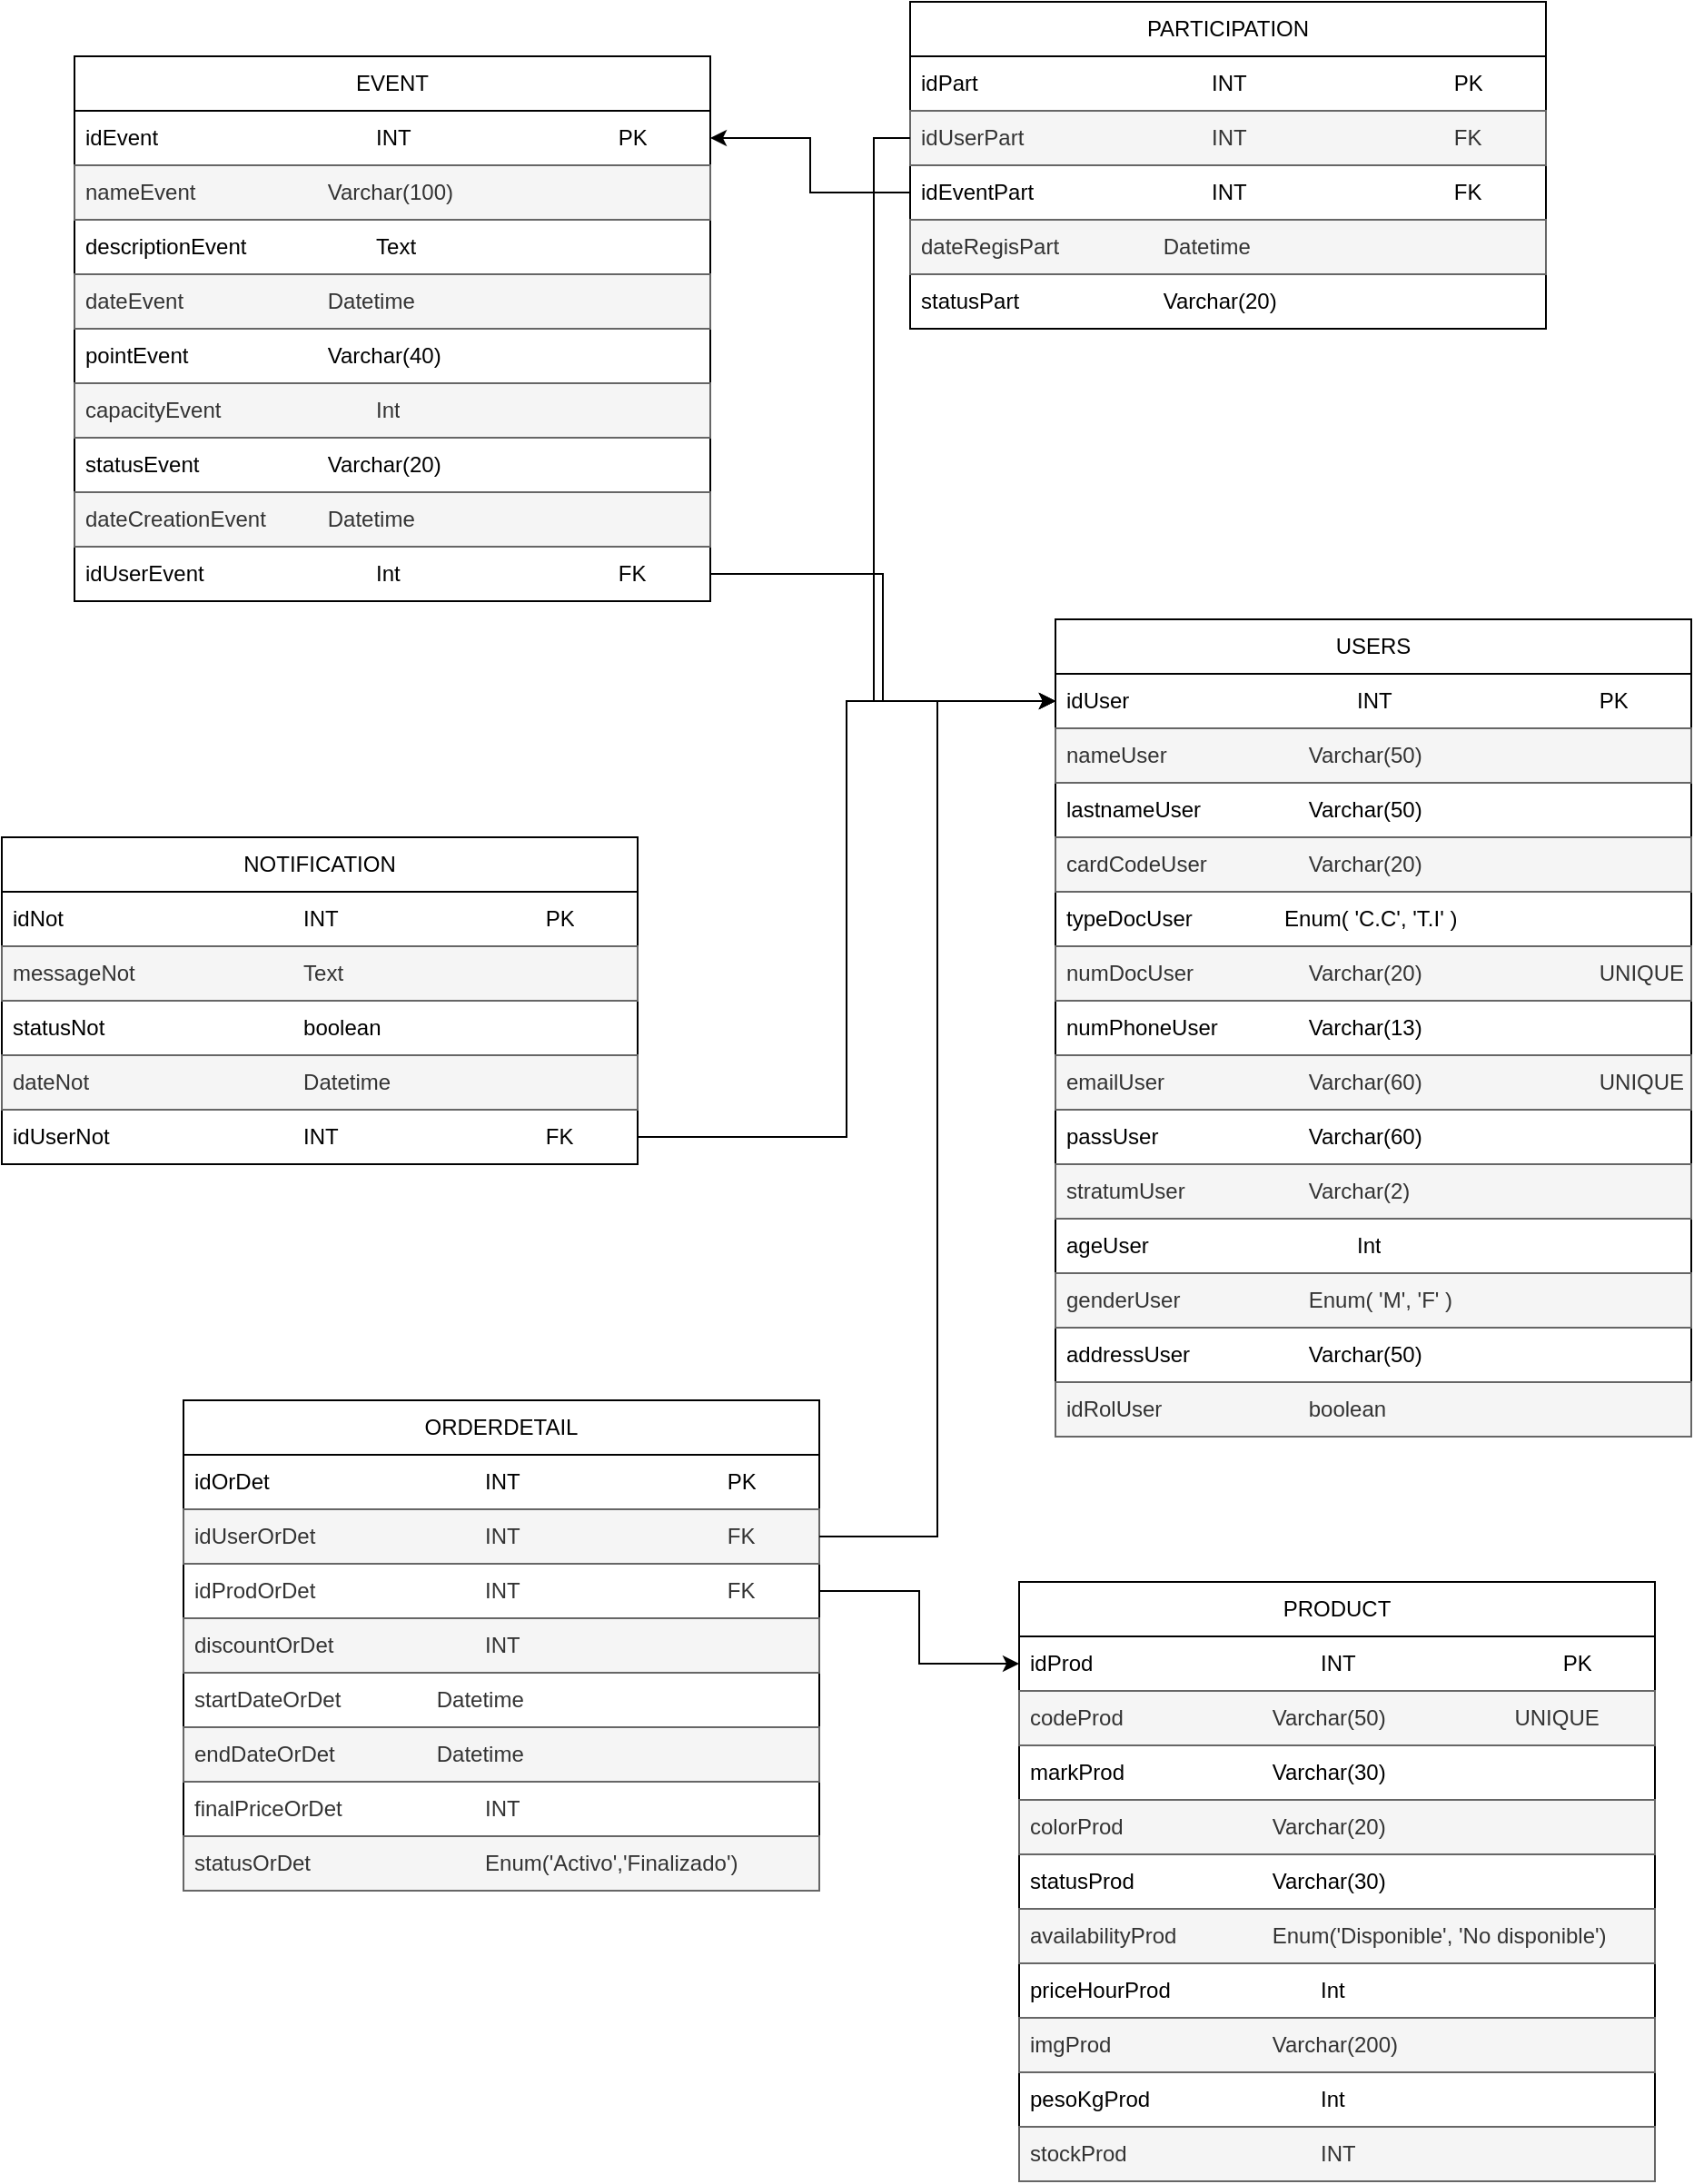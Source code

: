 <mxfile version="28.1.1">
  <diagram name="Página-1" id="ueaaDN1sjDaT805Qs3PH">
    <mxGraphModel grid="1" page="1" gridSize="10" guides="1" tooltips="1" connect="1" arrows="1" fold="1" pageScale="1" pageWidth="1007" pageHeight="1300" math="0" shadow="0">
      <root>
        <mxCell id="0" />
        <mxCell id="1" parent="0" />
        <mxCell id="NwFxBwcJksUXbK4f8wg_-1" value="USERS" style="swimlane;fontStyle=0;childLayout=stackLayout;horizontal=1;startSize=30;horizontalStack=0;resizeParent=1;resizeParentMax=0;resizeLast=0;collapsible=1;marginBottom=0;whiteSpace=wrap;html=1;" vertex="1" parent="1">
          <mxGeometry x="-1380" y="-910" width="350" height="450" as="geometry" />
        </mxCell>
        <mxCell id="NwFxBwcJksUXbK4f8wg_-2" value="idUser&amp;nbsp;&lt;span style=&quot;white-space: pre;&quot;&gt;&#x9;&lt;/span&gt;&lt;span style=&quot;white-space: pre;&quot;&gt;&#x9;&lt;/span&gt;&lt;span style=&quot;white-space: pre;&quot;&gt;&#x9;&lt;/span&gt;&lt;span style=&quot;white-space: pre;&quot;&gt;&#x9;&lt;span style=&quot;white-space: pre;&quot;&gt;&#x9;&lt;/span&gt;&lt;/span&gt;INT&lt;span style=&quot;white-space: pre;&quot;&gt;&#x9;&lt;/span&gt;&lt;span style=&quot;white-space: pre;&quot;&gt;&#x9;&lt;/span&gt;&lt;span style=&quot;white-space: pre;&quot;&gt;&#x9;&lt;/span&gt;&lt;span style=&quot;white-space: pre;&quot;&gt;&#x9;&lt;span style=&quot;white-space: pre;&quot;&gt;&#x9;&lt;/span&gt;&lt;/span&gt;PK" style="text;strokeColor=none;fillColor=none;align=left;verticalAlign=middle;spacingLeft=4;spacingRight=4;overflow=hidden;points=[[0,0.5],[1,0.5]];portConstraint=eastwest;rotatable=0;whiteSpace=wrap;html=1;" vertex="1" parent="NwFxBwcJksUXbK4f8wg_-1">
          <mxGeometry y="30" width="350" height="30" as="geometry" />
        </mxCell>
        <mxCell id="NwFxBwcJksUXbK4f8wg_-3" value="nameUser&lt;span style=&quot;white-space: pre;&quot;&gt;&#x9;&lt;/span&gt;&lt;span style=&quot;white-space: pre;&quot;&gt;&#x9;&lt;span style=&quot;white-space: pre;&quot;&gt;&#x9;&lt;/span&gt;Varchar(50)&lt;span style=&quot;white-space: pre;&quot;&gt;&#x9;&lt;/span&gt;&lt;span style=&quot;white-space: pre;&quot;&gt;&#x9;&lt;/span&gt;&lt;/span&gt;" style="text;strokeColor=#666666;fillColor=#f5f5f5;align=left;verticalAlign=middle;spacingLeft=4;spacingRight=4;overflow=hidden;points=[[0,0.5],[1,0.5]];portConstraint=eastwest;rotatable=0;whiteSpace=wrap;html=1;fontColor=#333333;" vertex="1" parent="NwFxBwcJksUXbK4f8wg_-1">
          <mxGeometry y="60" width="350" height="30" as="geometry" />
        </mxCell>
        <mxCell id="NwFxBwcJksUXbK4f8wg_-4" value="lastnameUser&lt;span style=&quot;white-space: pre;&quot;&gt;&#x9;&lt;/span&gt;&lt;span style=&quot;white-space: pre;&quot;&gt;&#x9;&lt;/span&gt;&lt;span style=&quot;white-space: pre;&quot;&gt;&#x9;&lt;/span&gt;Varchar(50)" style="text;strokeColor=none;fillColor=none;align=left;verticalAlign=middle;spacingLeft=4;spacingRight=4;overflow=hidden;points=[[0,0.5],[1,0.5]];portConstraint=eastwest;rotatable=0;whiteSpace=wrap;html=1;" vertex="1" parent="NwFxBwcJksUXbK4f8wg_-1">
          <mxGeometry y="90" width="350" height="30" as="geometry" />
        </mxCell>
        <mxCell id="NwFxBwcJksUXbK4f8wg_-9" value="cardCodeUser&lt;span style=&quot;white-space: pre;&quot;&gt;&#x9;&lt;/span&gt;&lt;span style=&quot;white-space: pre;&quot;&gt;&#x9;&lt;span style=&quot;white-space: pre;&quot;&gt;&#x9;&lt;/span&gt;&lt;/span&gt;Varchar(20)" style="text;strokeColor=#666666;fillColor=#f5f5f5;align=left;verticalAlign=middle;spacingLeft=4;spacingRight=4;overflow=hidden;points=[[0,0.5],[1,0.5]];portConstraint=eastwest;rotatable=0;whiteSpace=wrap;html=1;fontColor=#333333;" vertex="1" parent="NwFxBwcJksUXbK4f8wg_-1">
          <mxGeometry y="120" width="350" height="30" as="geometry" />
        </mxCell>
        <mxCell id="NwFxBwcJksUXbK4f8wg_-10" value="typeDocUser&lt;span style=&quot;white-space: pre;&quot;&gt;&#x9;&lt;/span&gt;&lt;span style=&quot;white-space: pre;&quot;&gt;&#x9;&lt;/span&gt;&amp;nbsp; &amp;nbsp; Enum( &#39;C.C&#39;, &#39;T.I&#39; )" style="text;strokeColor=none;fillColor=none;align=left;verticalAlign=middle;spacingLeft=4;spacingRight=4;overflow=hidden;points=[[0,0.5],[1,0.5]];portConstraint=eastwest;rotatable=0;whiteSpace=wrap;html=1;" vertex="1" parent="NwFxBwcJksUXbK4f8wg_-1">
          <mxGeometry y="150" width="350" height="30" as="geometry" />
        </mxCell>
        <mxCell id="NwFxBwcJksUXbK4f8wg_-11" value="numDocUser&lt;span style=&quot;white-space: pre;&quot;&gt;&#x9;&lt;/span&gt;&lt;span style=&quot;white-space: pre;&quot;&gt;&#x9;&lt;/span&gt;&lt;span style=&quot;white-space: pre;&quot;&gt;&#x9;&lt;/span&gt;Varchar(20)&lt;span style=&quot;white-space: pre;&quot;&gt;&#x9;&lt;/span&gt;&lt;span style=&quot;white-space: pre;&quot;&gt;&#x9;&lt;/span&gt;&lt;span style=&quot;white-space: pre;&quot;&gt;&#x9;&lt;span style=&quot;white-space: pre;&quot;&gt;&#x9;&lt;/span&gt;&lt;/span&gt;UNIQUE" style="text;strokeColor=#666666;fillColor=#f5f5f5;align=left;verticalAlign=middle;spacingLeft=4;spacingRight=4;overflow=hidden;points=[[0,0.5],[1,0.5]];portConstraint=eastwest;rotatable=0;whiteSpace=wrap;html=1;fontColor=#333333;" vertex="1" parent="NwFxBwcJksUXbK4f8wg_-1">
          <mxGeometry y="180" width="350" height="30" as="geometry" />
        </mxCell>
        <mxCell id="NwFxBwcJksUXbK4f8wg_-12" value="numPhoneUser&lt;span style=&quot;white-space: pre;&quot;&gt;&#x9;&lt;/span&gt;&lt;span style=&quot;white-space: pre;&quot;&gt;&#x9;&lt;/span&gt;Varchar(13)&lt;span style=&quot;white-space: pre;&quot;&gt;&#x9;&lt;/span&gt;" style="text;strokeColor=none;fillColor=none;align=left;verticalAlign=middle;spacingLeft=4;spacingRight=4;overflow=hidden;points=[[0,0.5],[1,0.5]];portConstraint=eastwest;rotatable=0;whiteSpace=wrap;html=1;" vertex="1" parent="NwFxBwcJksUXbK4f8wg_-1">
          <mxGeometry y="210" width="350" height="30" as="geometry" />
        </mxCell>
        <mxCell id="NwFxBwcJksUXbK4f8wg_-13" value="emailUser&lt;span style=&quot;white-space: pre;&quot;&gt;&#x9;&lt;/span&gt;&lt;span style=&quot;white-space: pre;&quot;&gt;&#x9;&lt;/span&gt;&lt;span style=&quot;white-space: pre;&quot;&gt;&#x9;&lt;/span&gt;Varchar(60)&lt;span style=&quot;white-space: pre;&quot;&gt;&#x9;&lt;/span&gt;&lt;span style=&quot;white-space: pre;&quot;&gt;&#x9;&lt;/span&gt;&lt;span style=&quot;white-space: pre;&quot;&gt;&#x9;&lt;/span&gt;&lt;span style=&quot;white-space: pre;&quot;&gt;&#x9;&lt;/span&gt;UNIQUE" style="text;strokeColor=#666666;fillColor=#f5f5f5;align=left;verticalAlign=middle;spacingLeft=4;spacingRight=4;overflow=hidden;points=[[0,0.5],[1,0.5]];portConstraint=eastwest;rotatable=0;whiteSpace=wrap;html=1;fontColor=#333333;" vertex="1" parent="NwFxBwcJksUXbK4f8wg_-1">
          <mxGeometry y="240" width="350" height="30" as="geometry" />
        </mxCell>
        <mxCell id="NwFxBwcJksUXbK4f8wg_-14" value="passUser&lt;span style=&quot;white-space: pre;&quot;&gt;&#x9;&lt;/span&gt;&lt;span style=&quot;white-space: pre;&quot;&gt;&#x9;&lt;/span&gt;&lt;span style=&quot;white-space: pre;&quot;&gt;&#x9;&lt;/span&gt;&lt;span style=&quot;white-space: pre;&quot;&gt;&#x9;&lt;/span&gt;Varchar(60)&lt;span style=&quot;white-space: pre;&quot;&gt;&#x9;&lt;/span&gt;&lt;span style=&quot;white-space: pre;&quot;&gt;&#x9;&lt;/span&gt;&lt;span style=&quot;white-space: pre;&quot;&gt;&#x9;&lt;/span&gt;&lt;span style=&quot;white-space: pre;&quot;&gt;&#x9;&lt;/span&gt;" style="text;strokeColor=none;fillColor=none;align=left;verticalAlign=middle;spacingLeft=4;spacingRight=4;overflow=hidden;points=[[0,0.5],[1,0.5]];portConstraint=eastwest;rotatable=0;whiteSpace=wrap;html=1;" vertex="1" parent="NwFxBwcJksUXbK4f8wg_-1">
          <mxGeometry y="270" width="350" height="30" as="geometry" />
        </mxCell>
        <mxCell id="NwFxBwcJksUXbK4f8wg_-16" value="stratumUser&lt;span style=&quot;white-space: pre;&quot;&gt;&#x9;&lt;/span&gt;&lt;span style=&quot;white-space: pre;&quot;&gt;&#x9;&lt;/span&gt;&lt;span style=&quot;white-space: pre;&quot;&gt;&#x9;&lt;/span&gt;Varchar(2)" style="text;strokeColor=#666666;fillColor=#f5f5f5;align=left;verticalAlign=middle;spacingLeft=4;spacingRight=4;overflow=hidden;points=[[0,0.5],[1,0.5]];portConstraint=eastwest;rotatable=0;whiteSpace=wrap;html=1;fontColor=#333333;" vertex="1" parent="NwFxBwcJksUXbK4f8wg_-1">
          <mxGeometry y="300" width="350" height="30" as="geometry" />
        </mxCell>
        <mxCell id="NwFxBwcJksUXbK4f8wg_-17" value="ageUser&lt;span style=&quot;white-space: pre;&quot;&gt;&#x9;&lt;/span&gt;&lt;span style=&quot;white-space: pre;&quot;&gt;&#x9;&lt;/span&gt;&lt;span style=&quot;white-space: pre;&quot;&gt;&#x9;&lt;/span&gt;&lt;span style=&quot;white-space: pre;&quot;&gt;&#x9;&lt;span style=&quot;white-space: pre;&quot;&gt;&#x9;&lt;/span&gt;Int&lt;/span&gt;" style="text;strokeColor=none;fillColor=none;align=left;verticalAlign=middle;spacingLeft=4;spacingRight=4;overflow=hidden;points=[[0,0.5],[1,0.5]];portConstraint=eastwest;rotatable=0;whiteSpace=wrap;html=1;" vertex="1" parent="NwFxBwcJksUXbK4f8wg_-1">
          <mxGeometry y="330" width="350" height="30" as="geometry" />
        </mxCell>
        <mxCell id="NwFxBwcJksUXbK4f8wg_-18" value="genderUser&lt;span style=&quot;white-space: pre;&quot;&gt;&#x9;&lt;/span&gt;&lt;span style=&quot;white-space: pre;&quot;&gt;&#x9;&lt;/span&gt;&lt;span style=&quot;white-space: pre;&quot;&gt;&#x9;&lt;/span&gt;Enum( &#39;M&#39;, &#39;F&#39; )" style="text;strokeColor=#666666;fillColor=#f5f5f5;align=left;verticalAlign=middle;spacingLeft=4;spacingRight=4;overflow=hidden;points=[[0,0.5],[1,0.5]];portConstraint=eastwest;rotatable=0;whiteSpace=wrap;html=1;fontColor=#333333;" vertex="1" parent="NwFxBwcJksUXbK4f8wg_-1">
          <mxGeometry y="360" width="350" height="30" as="geometry" />
        </mxCell>
        <mxCell id="NwFxBwcJksUXbK4f8wg_-20" value="addressUser&lt;span style=&quot;white-space: pre;&quot;&gt;&#x9;&lt;/span&gt;&lt;span style=&quot;white-space: pre;&quot;&gt;&#x9;&lt;/span&gt;&lt;span style=&quot;white-space: pre;&quot;&gt;&#x9;&lt;/span&gt;Varchar(50)" style="text;align=left;verticalAlign=middle;spacingLeft=4;spacingRight=4;overflow=hidden;points=[[0,0.5],[1,0.5]];portConstraint=eastwest;rotatable=0;whiteSpace=wrap;html=1;" vertex="1" parent="NwFxBwcJksUXbK4f8wg_-1">
          <mxGeometry y="390" width="350" height="30" as="geometry" />
        </mxCell>
        <mxCell id="NwFxBwcJksUXbK4f8wg_-37" value="idRolUser&lt;span style=&quot;white-space: pre;&quot;&gt;&#x9;&lt;/span&gt;&lt;span style=&quot;white-space: pre;&quot;&gt;&#x9;&lt;/span&gt;&lt;span style=&quot;white-space: pre;&quot;&gt;&#x9;&lt;/span&gt;boolean&lt;span style=&quot;white-space: pre;&quot;&gt;&#x9;&lt;/span&gt;&lt;span style=&quot;white-space: pre;&quot;&gt;&#x9;&lt;/span&gt;&lt;span style=&quot;white-space: pre;&quot;&gt;&#x9;&lt;/span&gt;&lt;span style=&quot;white-space: pre;&quot;&gt;&#x9;&lt;/span&gt;&lt;span style=&quot;white-space: pre;&quot;&gt;&#x9;&lt;/span&gt;&lt;span style=&quot;white-space: pre;&quot;&gt;&#x9;&lt;/span&gt;" style="text;align=left;verticalAlign=middle;spacingLeft=4;spacingRight=4;overflow=hidden;points=[[0,0.5],[1,0.5]];portConstraint=eastwest;rotatable=0;whiteSpace=wrap;html=1;fillColor=#f5f5f5;fontColor=#333333;strokeColor=#666666;" vertex="1" parent="NwFxBwcJksUXbK4f8wg_-1">
          <mxGeometry y="420" width="350" height="30" as="geometry" />
        </mxCell>
        <mxCell id="NwFxBwcJksUXbK4f8wg_-38" value="PRODUCT" style="swimlane;fontStyle=0;childLayout=stackLayout;horizontal=1;startSize=30;horizontalStack=0;resizeParent=1;resizeParentMax=0;resizeLast=0;collapsible=1;marginBottom=0;whiteSpace=wrap;html=1;" vertex="1" parent="1">
          <mxGeometry x="-1400" y="-380" width="350" height="330" as="geometry" />
        </mxCell>
        <mxCell id="NwFxBwcJksUXbK4f8wg_-39" value="idProd&amp;nbsp;&lt;span style=&quot;white-space: pre;&quot;&gt;&#x9;&lt;/span&gt;&lt;span style=&quot;white-space: pre;&quot;&gt;&#x9;&lt;/span&gt;&lt;span style=&quot;white-space: pre;&quot;&gt;&#x9;&lt;/span&gt;&lt;span style=&quot;white-space: pre;&quot;&gt;&#x9;&lt;span style=&quot;white-space: pre;&quot;&gt;&#x9;&lt;/span&gt;&lt;/span&gt;INT&lt;span style=&quot;white-space: pre;&quot;&gt;&#x9;&lt;/span&gt;&lt;span style=&quot;white-space: pre;&quot;&gt;&#x9;&lt;/span&gt;&lt;span style=&quot;white-space: pre;&quot;&gt;&#x9;&lt;/span&gt;&lt;span style=&quot;white-space: pre;&quot;&gt;&#x9;&lt;span style=&quot;white-space: pre;&quot;&gt;&#x9;&lt;/span&gt;&lt;/span&gt;PK" style="text;strokeColor=none;fillColor=none;align=left;verticalAlign=middle;spacingLeft=4;spacingRight=4;overflow=hidden;points=[[0,0.5],[1,0.5]];portConstraint=eastwest;rotatable=0;whiteSpace=wrap;html=1;" vertex="1" parent="NwFxBwcJksUXbK4f8wg_-38">
          <mxGeometry y="30" width="350" height="30" as="geometry" />
        </mxCell>
        <mxCell id="NwFxBwcJksUXbK4f8wg_-40" value="codeProd&lt;span style=&quot;white-space: pre;&quot;&gt;&#x9;&lt;/span&gt;&lt;span style=&quot;white-space: pre;&quot;&gt;&#x9;&lt;span style=&quot;white-space: pre;&quot;&gt;&#x9;&lt;span style=&quot;white-space: pre;&quot;&gt;&#x9;&lt;/span&gt;&lt;/span&gt;Varchar(50)&lt;span style=&quot;white-space: pre;&quot;&gt;&#x9;&lt;/span&gt;&lt;span style=&quot;white-space: pre;&quot;&gt;&#x9;&lt;span style=&quot;white-space: pre;&quot;&gt;&#x9;&lt;/span&gt;UNIQUE&lt;/span&gt;&lt;/span&gt;" style="text;strokeColor=#666666;fillColor=#f5f5f5;align=left;verticalAlign=middle;spacingLeft=4;spacingRight=4;overflow=hidden;points=[[0,0.5],[1,0.5]];portConstraint=eastwest;rotatable=0;whiteSpace=wrap;html=1;fontColor=#333333;" vertex="1" parent="NwFxBwcJksUXbK4f8wg_-38">
          <mxGeometry y="60" width="350" height="30" as="geometry" />
        </mxCell>
        <mxCell id="NwFxBwcJksUXbK4f8wg_-41" value="markProd&lt;span style=&quot;white-space: pre;&quot;&gt;&#x9;&lt;/span&gt;&lt;span style=&quot;white-space: pre;&quot;&gt;&#x9;&lt;/span&gt;&lt;span style=&quot;white-space: pre;&quot;&gt;&#x9;&lt;/span&gt;Varchar(30)" style="text;strokeColor=none;fillColor=none;align=left;verticalAlign=middle;spacingLeft=4;spacingRight=4;overflow=hidden;points=[[0,0.5],[1,0.5]];portConstraint=eastwest;rotatable=0;whiteSpace=wrap;html=1;" vertex="1" parent="NwFxBwcJksUXbK4f8wg_-38">
          <mxGeometry y="90" width="350" height="30" as="geometry" />
        </mxCell>
        <mxCell id="NwFxBwcJksUXbK4f8wg_-42" value="colorProd&lt;span style=&quot;white-space: pre;&quot;&gt;&#x9;&lt;/span&gt;&lt;span style=&quot;white-space: pre;&quot;&gt;&#x9;&lt;/span&gt;&lt;span style=&quot;white-space: pre;&quot;&gt;&#x9;&lt;/span&gt;&lt;span style=&quot;white-space: pre;&quot;&gt;&#x9;&lt;/span&gt;Varchar(20)" style="text;strokeColor=#666666;fillColor=#f5f5f5;align=left;verticalAlign=middle;spacingLeft=4;spacingRight=4;overflow=hidden;points=[[0,0.5],[1,0.5]];portConstraint=eastwest;rotatable=0;whiteSpace=wrap;html=1;fontColor=#333333;" vertex="1" parent="NwFxBwcJksUXbK4f8wg_-38">
          <mxGeometry y="120" width="350" height="30" as="geometry" />
        </mxCell>
        <mxCell id="NwFxBwcJksUXbK4f8wg_-43" value="statusProd&lt;span style=&quot;white-space: pre;&quot;&gt;&#x9;&lt;/span&gt;&lt;span style=&quot;white-space: pre;&quot;&gt;&#x9;&lt;/span&gt;&amp;nbsp; &amp;nbsp;&amp;nbsp;&lt;span style=&quot;white-space: pre;&quot;&gt;&#x9;&lt;/span&gt;Varchar(30)" style="text;strokeColor=none;fillColor=none;align=left;verticalAlign=middle;spacingLeft=4;spacingRight=4;overflow=hidden;points=[[0,0.5],[1,0.5]];portConstraint=eastwest;rotatable=0;whiteSpace=wrap;html=1;" vertex="1" parent="NwFxBwcJksUXbK4f8wg_-38">
          <mxGeometry y="150" width="350" height="30" as="geometry" />
        </mxCell>
        <mxCell id="NwFxBwcJksUXbK4f8wg_-44" value="availabilityProd&lt;span style=&quot;white-space: pre;&quot;&gt;&#x9;&lt;/span&gt;&lt;span style=&quot;white-space: pre;&quot;&gt;&#x9;&lt;/span&gt;Enum(&#39;Disponible&#39;, &#39;No disponible&#39;)" style="text;strokeColor=#666666;fillColor=#f5f5f5;align=left;verticalAlign=middle;spacingLeft=4;spacingRight=4;overflow=hidden;points=[[0,0.5],[1,0.5]];portConstraint=eastwest;rotatable=0;whiteSpace=wrap;html=1;fontColor=#333333;" vertex="1" parent="NwFxBwcJksUXbK4f8wg_-38">
          <mxGeometry y="180" width="350" height="30" as="geometry" />
        </mxCell>
        <mxCell id="NwFxBwcJksUXbK4f8wg_-45" value="priceHourProd&lt;span style=&quot;white-space: pre;&quot;&gt;&#x9;&lt;/span&gt;&lt;span style=&quot;white-space: pre;&quot;&gt;&#x9;&lt;/span&gt;&lt;span style=&quot;white-space: pre;&quot;&gt;&#x9;&lt;span style=&quot;white-space: pre;&quot;&gt;&#x9;&lt;/span&gt;&lt;/span&gt;Int&lt;span style=&quot;white-space: pre;&quot;&gt;&#x9;&lt;/span&gt;" style="text;strokeColor=none;fillColor=none;align=left;verticalAlign=middle;spacingLeft=4;spacingRight=4;overflow=hidden;points=[[0,0.5],[1,0.5]];portConstraint=eastwest;rotatable=0;whiteSpace=wrap;html=1;" vertex="1" parent="NwFxBwcJksUXbK4f8wg_-38">
          <mxGeometry y="210" width="350" height="30" as="geometry" />
        </mxCell>
        <mxCell id="NwFxBwcJksUXbK4f8wg_-46" value="imgProd&lt;span style=&quot;white-space: pre;&quot;&gt;&#x9;&lt;/span&gt;&lt;span style=&quot;white-space: pre;&quot;&gt;&#x9;&lt;/span&gt;&lt;span style=&quot;white-space: pre;&quot;&gt;&#x9;&lt;/span&gt;&lt;span style=&quot;white-space: pre;&quot;&gt;&#x9;&lt;/span&gt;Varchar(200)" style="text;strokeColor=#666666;fillColor=#f5f5f5;align=left;verticalAlign=middle;spacingLeft=4;spacingRight=4;overflow=hidden;points=[[0,0.5],[1,0.5]];portConstraint=eastwest;rotatable=0;whiteSpace=wrap;html=1;fontColor=#333333;" vertex="1" parent="NwFxBwcJksUXbK4f8wg_-38">
          <mxGeometry y="240" width="350" height="30" as="geometry" />
        </mxCell>
        <mxCell id="NwFxBwcJksUXbK4f8wg_-47" value="pesoKgProd&lt;span style=&quot;white-space: pre;&quot;&gt;&#x9;&lt;/span&gt;&lt;span style=&quot;white-space: pre;&quot;&gt;&#x9;&lt;span style=&quot;white-space: pre;&quot;&gt;&#x9;&lt;/span&gt;&lt;/span&gt;&lt;span style=&quot;white-space: pre;&quot;&gt;&#x9;&lt;/span&gt;Int&lt;span style=&quot;white-space: pre;&quot;&gt;&#x9;&lt;/span&gt;&lt;span style=&quot;white-space: pre;&quot;&gt;&#x9;&lt;/span&gt;&lt;span style=&quot;white-space: pre;&quot;&gt;&#x9;&lt;/span&gt;&lt;span style=&quot;white-space: pre;&quot;&gt;&#x9;&lt;/span&gt;&lt;span style=&quot;white-space: pre;&quot;&gt;&#x9;&lt;/span&gt;" style="text;strokeColor=none;fillColor=none;align=left;verticalAlign=middle;spacingLeft=4;spacingRight=4;overflow=hidden;points=[[0,0.5],[1,0.5]];portConstraint=eastwest;rotatable=0;whiteSpace=wrap;html=1;" vertex="1" parent="NwFxBwcJksUXbK4f8wg_-38">
          <mxGeometry y="270" width="350" height="30" as="geometry" />
        </mxCell>
        <mxCell id="mzfj-c0gbQPtRkanKyfw-1" value="stockProd&lt;span style=&quot;white-space: pre;&quot;&gt;&#x9;&lt;/span&gt;&lt;span style=&quot;white-space: pre;&quot;&gt;&#x9;&lt;/span&gt;&lt;span style=&quot;white-space: pre;&quot;&gt;&#x9;&lt;/span&gt;&lt;span style=&quot;white-space: pre;&quot;&gt;&#x9;&lt;/span&gt;INT" style="text;strokeColor=#666666;fillColor=#f5f5f5;align=left;verticalAlign=middle;spacingLeft=4;spacingRight=4;overflow=hidden;points=[[0,0.5],[1,0.5]];portConstraint=eastwest;rotatable=0;whiteSpace=wrap;html=1;fontColor=#333333;" vertex="1" parent="NwFxBwcJksUXbK4f8wg_-38">
          <mxGeometry y="300" width="350" height="30" as="geometry" />
        </mxCell>
        <mxCell id="NwFxBwcJksUXbK4f8wg_-55" value="ORDERDETAIL" style="swimlane;fontStyle=0;childLayout=stackLayout;horizontal=1;startSize=30;horizontalStack=0;resizeParent=1;resizeParentMax=0;resizeLast=0;collapsible=1;marginBottom=0;whiteSpace=wrap;html=1;" vertex="1" parent="1">
          <mxGeometry x="-1860" y="-480" width="350" height="270" as="geometry" />
        </mxCell>
        <mxCell id="NwFxBwcJksUXbK4f8wg_-56" value="idOrDet&amp;nbsp;&lt;span style=&quot;white-space: pre;&quot;&gt;&#x9;&lt;/span&gt;&lt;span style=&quot;white-space: pre;&quot;&gt;&#x9;&lt;/span&gt;&lt;span style=&quot;white-space: pre;&quot;&gt;&#x9;&lt;/span&gt;&lt;span style=&quot;white-space: pre;&quot;&gt;&#x9;&lt;span style=&quot;white-space: pre;&quot;&gt;&#x9;&lt;/span&gt;&lt;/span&gt;INT&lt;span style=&quot;white-space: pre;&quot;&gt;&#x9;&lt;/span&gt;&lt;span style=&quot;white-space: pre;&quot;&gt;&#x9;&lt;/span&gt;&lt;span style=&quot;white-space: pre;&quot;&gt;&#x9;&lt;/span&gt;&lt;span style=&quot;white-space: pre;&quot;&gt;&#x9;&lt;span style=&quot;white-space: pre;&quot;&gt;&#x9;&lt;/span&gt;&lt;/span&gt;PK" style="text;strokeColor=none;fillColor=none;align=left;verticalAlign=middle;spacingLeft=4;spacingRight=4;overflow=hidden;points=[[0,0.5],[1,0.5]];portConstraint=eastwest;rotatable=0;whiteSpace=wrap;html=1;" vertex="1" parent="NwFxBwcJksUXbK4f8wg_-55">
          <mxGeometry y="30" width="350" height="30" as="geometry" />
        </mxCell>
        <mxCell id="NwFxBwcJksUXbK4f8wg_-57" value="idUserOrDet&lt;span style=&quot;white-space: pre;&quot;&gt;&#x9;&lt;/span&gt;&lt;span style=&quot;white-space: pre;&quot;&gt;&#x9;&lt;/span&gt;&lt;span style=&quot;white-space: pre;&quot;&gt;&#x9;&lt;/span&gt;&lt;span style=&quot;white-space: pre;&quot;&gt;&#x9;&lt;/span&gt;INT&lt;span style=&quot;white-space: pre;&quot;&gt;&#x9;&lt;/span&gt;&lt;span style=&quot;white-space: pre;&quot;&gt;&#x9;&lt;/span&gt;&lt;span style=&quot;white-space: pre;&quot;&gt;&#x9;&lt;/span&gt;&lt;span style=&quot;white-space: pre;&quot;&gt;&#x9;&lt;/span&gt;&lt;span style=&quot;white-space: pre;&quot;&gt;&#x9;&lt;/span&gt;FK" style="text;strokeColor=#666666;fillColor=#f5f5f5;align=left;verticalAlign=middle;spacingLeft=4;spacingRight=4;overflow=hidden;points=[[0,0.5],[1,0.5]];portConstraint=eastwest;rotatable=0;whiteSpace=wrap;html=1;fontColor=#333333;" vertex="1" parent="NwFxBwcJksUXbK4f8wg_-55">
          <mxGeometry y="60" width="350" height="30" as="geometry" />
        </mxCell>
        <mxCell id="NwFxBwcJksUXbK4f8wg_-58" value="&lt;span style=&quot;color: rgb(51, 51, 51);&quot;&gt;idProdOrDet&lt;/span&gt;&lt;span style=&quot;color: rgb(51, 51, 51); white-space: pre;&quot;&gt;&#x9;&lt;/span&gt;&lt;span style=&quot;color: rgb(51, 51, 51); white-space: pre;&quot;&gt;&#x9;&lt;/span&gt;&lt;span style=&quot;color: rgb(51, 51, 51); white-space: pre;&quot;&gt;&#x9;&lt;/span&gt;&lt;span style=&quot;color: rgb(51, 51, 51); white-space: pre;&quot;&gt;&#x9;&lt;/span&gt;&lt;span style=&quot;color: rgb(51, 51, 51);&quot;&gt;INT&lt;/span&gt;&lt;span style=&quot;color: rgb(51, 51, 51); white-space: pre;&quot;&gt;&#x9;&lt;/span&gt;&lt;span style=&quot;color: rgb(51, 51, 51); white-space: pre;&quot;&gt;&#x9;&lt;/span&gt;&lt;span style=&quot;color: rgb(51, 51, 51); white-space: pre;&quot;&gt;&#x9;&lt;/span&gt;&lt;span style=&quot;color: rgb(51, 51, 51); white-space: pre;&quot;&gt;&#x9;&lt;/span&gt;&lt;span style=&quot;color: rgb(51, 51, 51); white-space: pre;&quot;&gt;&#x9;&lt;/span&gt;&lt;span style=&quot;color: rgb(51, 51, 51);&quot;&gt;FK&lt;/span&gt;" style="text;strokeColor=none;fillColor=none;align=left;verticalAlign=middle;spacingLeft=4;spacingRight=4;overflow=hidden;points=[[0,0.5],[1,0.5]];portConstraint=eastwest;rotatable=0;whiteSpace=wrap;html=1;" vertex="1" parent="NwFxBwcJksUXbK4f8wg_-55">
          <mxGeometry y="90" width="350" height="30" as="geometry" />
        </mxCell>
        <mxCell id="NwFxBwcJksUXbK4f8wg_-59" value="discountOrDet&lt;span style=&quot;white-space: pre;&quot;&gt;&#x9;&lt;/span&gt;&lt;span style=&quot;white-space: pre;&quot;&gt;&#x9;&lt;/span&gt;&lt;span style=&quot;white-space: pre;&quot;&gt;&#x9;&lt;span style=&quot;white-space: pre;&quot;&gt;&#x9;&lt;/span&gt;&lt;/span&gt;INT" style="text;strokeColor=#666666;fillColor=#f5f5f5;align=left;verticalAlign=middle;spacingLeft=4;spacingRight=4;overflow=hidden;points=[[0,0.5],[1,0.5]];portConstraint=eastwest;rotatable=0;whiteSpace=wrap;html=1;fontColor=#333333;" vertex="1" parent="NwFxBwcJksUXbK4f8wg_-55">
          <mxGeometry y="120" width="350" height="30" as="geometry" />
        </mxCell>
        <mxCell id="NwFxBwcJksUXbK4f8wg_-76" value="&lt;span style=&quot;color: rgb(51, 51, 51);&quot;&gt;startDateOrDet&lt;/span&gt;&lt;span style=&quot;color: rgb(51, 51, 51); white-space: pre;&quot;&gt;&#x9;&lt;/span&gt;&lt;span style=&quot;color: rgb(51, 51, 51); white-space: pre;&quot;&gt;&#x9;&lt;/span&gt;&lt;font color=&quot;#333333&quot;&gt;Datetime&lt;/font&gt;&lt;span style=&quot;color: rgb(51, 51, 51); white-space: pre;&quot;&gt;&#x9;&lt;/span&gt;&lt;span style=&quot;color: rgb(51, 51, 51); white-space: pre;&quot;&gt;&#x9;&lt;/span&gt;&lt;span style=&quot;color: rgb(51, 51, 51); white-space: pre;&quot;&gt;&#x9;&lt;/span&gt;&lt;span style=&quot;color: rgb(51, 51, 51); white-space: pre;&quot;&gt;&#x9;&lt;/span&gt;&lt;span style=&quot;color: rgb(51, 51, 51); white-space: pre;&quot;&gt;&#x9;&lt;/span&gt;" style="text;strokeColor=none;fillColor=none;align=left;verticalAlign=middle;spacingLeft=4;spacingRight=4;overflow=hidden;points=[[0,0.5],[1,0.5]];portConstraint=eastwest;rotatable=0;whiteSpace=wrap;html=1;" vertex="1" parent="NwFxBwcJksUXbK4f8wg_-55">
          <mxGeometry y="150" width="350" height="30" as="geometry" />
        </mxCell>
        <mxCell id="NwFxBwcJksUXbK4f8wg_-77" value="endDateOrDet&lt;span style=&quot;white-space: pre;&quot;&gt;&#x9;&lt;/span&gt;&lt;span style=&quot;white-space: pre;&quot;&gt;&#x9;&lt;/span&gt;&lt;span style=&quot;white-space: pre;&quot;&gt;&#x9;&lt;/span&gt;Datetime" style="text;strokeColor=#666666;fillColor=#f5f5f5;align=left;verticalAlign=middle;spacingLeft=4;spacingRight=4;overflow=hidden;points=[[0,0.5],[1,0.5]];portConstraint=eastwest;rotatable=0;whiteSpace=wrap;html=1;fontColor=#333333;" vertex="1" parent="NwFxBwcJksUXbK4f8wg_-55">
          <mxGeometry y="180" width="350" height="30" as="geometry" />
        </mxCell>
        <mxCell id="NwFxBwcJksUXbK4f8wg_-78" value="&lt;font color=&quot;#333333&quot;&gt;finalPriceOrDet&lt;span style=&quot;white-space: pre;&quot;&gt;&#x9;&lt;/span&gt;&lt;span style=&quot;white-space: pre;&quot;&gt;&#x9;&lt;/span&gt;&lt;span style=&quot;white-space: pre;&quot;&gt;&#x9;&lt;/span&gt;INT&lt;/font&gt;" style="text;strokeColor=none;fillColor=none;align=left;verticalAlign=middle;spacingLeft=4;spacingRight=4;overflow=hidden;points=[[0,0.5],[1,0.5]];portConstraint=eastwest;rotatable=0;whiteSpace=wrap;html=1;" vertex="1" parent="NwFxBwcJksUXbK4f8wg_-55">
          <mxGeometry y="210" width="350" height="30" as="geometry" />
        </mxCell>
        <mxCell id="nsFiKquTz75AFk0h0QFh-25" value="statusOrDet&lt;span style=&quot;white-space: pre;&quot;&gt;&#x9;&lt;/span&gt;&lt;span style=&quot;white-space: pre;&quot;&gt;&#x9;&lt;/span&gt;&lt;span style=&quot;white-space: pre;&quot;&gt;&#x9;&lt;/span&gt;&lt;span style=&quot;white-space: pre;&quot;&gt;&#x9;&lt;/span&gt;Enum(&#39;Activo&#39;,&#39;Finalizado&#39;)" style="text;strokeColor=#666666;fillColor=#f5f5f5;align=left;verticalAlign=middle;spacingLeft=4;spacingRight=4;overflow=hidden;points=[[0,0.5],[1,0.5]];portConstraint=eastwest;rotatable=0;whiteSpace=wrap;html=1;fontColor=#333333;" vertex="1" parent="NwFxBwcJksUXbK4f8wg_-55">
          <mxGeometry y="240" width="350" height="30" as="geometry" />
        </mxCell>
        <mxCell id="NwFxBwcJksUXbK4f8wg_-65" value="NOTIFICATION" style="swimlane;fontStyle=0;childLayout=stackLayout;horizontal=1;startSize=30;horizontalStack=0;resizeParent=1;resizeParentMax=0;resizeLast=0;collapsible=1;marginBottom=0;whiteSpace=wrap;html=1;" vertex="1" parent="1">
          <mxGeometry x="-1960" y="-790" width="350" height="180" as="geometry" />
        </mxCell>
        <mxCell id="NwFxBwcJksUXbK4f8wg_-66" value="idNot&amp;nbsp;&lt;span style=&quot;white-space: pre;&quot;&gt;&#x9;&lt;/span&gt;&lt;span style=&quot;white-space: pre;&quot;&gt;&#x9;&lt;/span&gt;&lt;span style=&quot;white-space: pre;&quot;&gt;&#x9;&lt;/span&gt;&lt;span style=&quot;white-space: pre;&quot;&gt;&#x9;&lt;span style=&quot;white-space: pre;&quot;&gt;&#x9;&lt;/span&gt;&lt;/span&gt;INT&lt;span style=&quot;white-space: pre;&quot;&gt;&#x9;&lt;/span&gt;&lt;span style=&quot;white-space: pre;&quot;&gt;&#x9;&lt;/span&gt;&lt;span style=&quot;white-space: pre;&quot;&gt;&#x9;&lt;/span&gt;&lt;span style=&quot;white-space: pre;&quot;&gt;&#x9;&lt;span style=&quot;white-space: pre;&quot;&gt;&#x9;&lt;/span&gt;&lt;/span&gt;PK" style="text;strokeColor=none;fillColor=none;align=left;verticalAlign=middle;spacingLeft=4;spacingRight=4;overflow=hidden;points=[[0,0.5],[1,0.5]];portConstraint=eastwest;rotatable=0;whiteSpace=wrap;html=1;" vertex="1" parent="NwFxBwcJksUXbK4f8wg_-65">
          <mxGeometry y="30" width="350" height="30" as="geometry" />
        </mxCell>
        <mxCell id="NwFxBwcJksUXbK4f8wg_-67" value="messageNot&lt;span style=&quot;white-space: pre;&quot;&gt;&#x9;&lt;/span&gt;&lt;span style=&quot;white-space: pre;&quot;&gt;&#x9;&lt;span style=&quot;white-space: pre;&quot;&gt;&#x9;&lt;/span&gt;&lt;/span&gt;&lt;span style=&quot;white-space: pre;&quot;&gt;&#x9;&lt;/span&gt;Text&lt;span style=&quot;white-space: pre;&quot;&gt;&lt;span style=&quot;white-space: pre;&quot;&gt;&#x9;&lt;/span&gt;&lt;span style=&quot;white-space: pre;&quot;&gt;&#x9;&lt;/span&gt;&lt;/span&gt;" style="text;strokeColor=#666666;fillColor=#f5f5f5;align=left;verticalAlign=middle;spacingLeft=4;spacingRight=4;overflow=hidden;points=[[0,0.5],[1,0.5]];portConstraint=eastwest;rotatable=0;whiteSpace=wrap;html=1;fontColor=#333333;" vertex="1" parent="NwFxBwcJksUXbK4f8wg_-65">
          <mxGeometry y="60" width="350" height="30" as="geometry" />
        </mxCell>
        <mxCell id="NwFxBwcJksUXbK4f8wg_-68" value="statusNot&lt;span style=&quot;white-space: pre;&quot;&gt;&#x9;&lt;/span&gt;&lt;span style=&quot;white-space: pre;&quot;&gt;&#x9;&lt;/span&gt;&lt;span style=&quot;white-space: pre;&quot;&gt;&#x9;&lt;/span&gt;&lt;span style=&quot;white-space: pre;&quot;&gt;&#x9;&lt;/span&gt;&lt;span style=&quot;white-space: pre;&quot;&gt;&#x9;&lt;/span&gt;boolean" style="text;strokeColor=none;fillColor=none;align=left;verticalAlign=middle;spacingLeft=4;spacingRight=4;overflow=hidden;points=[[0,0.5],[1,0.5]];portConstraint=eastwest;rotatable=0;whiteSpace=wrap;html=1;" vertex="1" parent="NwFxBwcJksUXbK4f8wg_-65">
          <mxGeometry y="90" width="350" height="30" as="geometry" />
        </mxCell>
        <mxCell id="NwFxBwcJksUXbK4f8wg_-69" value="dateNot&lt;span style=&quot;white-space: pre;&quot;&gt;&#x9;&lt;/span&gt;&lt;span style=&quot;white-space: pre;&quot;&gt;&#x9;&lt;/span&gt;&lt;span style=&quot;white-space: pre;&quot;&gt;&#x9;&lt;/span&gt;&lt;span style=&quot;white-space: pre;&quot;&gt;&#x9;&lt;/span&gt;&lt;span style=&quot;white-space: pre;&quot;&gt;&#x9;&lt;/span&gt;Datetime" style="text;strokeColor=#666666;fillColor=#f5f5f5;align=left;verticalAlign=middle;spacingLeft=4;spacingRight=4;overflow=hidden;points=[[0,0.5],[1,0.5]];portConstraint=eastwest;rotatable=0;whiteSpace=wrap;html=1;fontColor=#333333;" vertex="1" parent="NwFxBwcJksUXbK4f8wg_-65">
          <mxGeometry y="120" width="350" height="30" as="geometry" />
        </mxCell>
        <mxCell id="NwFxBwcJksUXbK4f8wg_-70" value="idUserNot&lt;span style=&quot;white-space: pre;&quot;&gt;&#x9;&lt;/span&gt;&lt;span style=&quot;white-space: pre;&quot;&gt;&#x9;&lt;/span&gt;&lt;span style=&quot;white-space: pre;&quot;&gt;&#x9;&lt;/span&gt;&lt;span style=&quot;white-space: pre;&quot;&gt;&#x9;&lt;/span&gt;INT&lt;span style=&quot;white-space: pre;&quot;&gt;&#x9;&lt;/span&gt;&lt;span style=&quot;white-space: pre;&quot;&gt;&#x9;&lt;/span&gt;&lt;span style=&quot;white-space: pre;&quot;&gt;&#x9;&lt;/span&gt;&lt;span style=&quot;white-space: pre;&quot;&gt;&#x9;&lt;/span&gt;&lt;span style=&quot;white-space: pre;&quot;&gt;&#x9;&lt;/span&gt;FK" style="text;align=left;verticalAlign=middle;spacingLeft=4;spacingRight=4;overflow=hidden;points=[[0,0.5],[1,0.5]];portConstraint=eastwest;rotatable=0;whiteSpace=wrap;html=1;" vertex="1" parent="NwFxBwcJksUXbK4f8wg_-65">
          <mxGeometry y="150" width="350" height="30" as="geometry" />
        </mxCell>
        <mxCell id="NwFxBwcJksUXbK4f8wg_-72" style="edgeStyle=orthogonalEdgeStyle;rounded=0;orthogonalLoop=1;jettySize=auto;html=1;exitX=1;exitY=0.5;exitDx=0;exitDy=0;entryX=0;entryY=0.5;entryDx=0;entryDy=0;" edge="1" parent="1" source="NwFxBwcJksUXbK4f8wg_-70" target="NwFxBwcJksUXbK4f8wg_-2">
          <mxGeometry relative="1" as="geometry" />
        </mxCell>
        <mxCell id="NwFxBwcJksUXbK4f8wg_-73" style="edgeStyle=orthogonalEdgeStyle;rounded=0;orthogonalLoop=1;jettySize=auto;html=1;exitX=1;exitY=0.5;exitDx=0;exitDy=0;entryX=0;entryY=0.5;entryDx=0;entryDy=0;" edge="1" parent="1" source="NwFxBwcJksUXbK4f8wg_-57" target="NwFxBwcJksUXbK4f8wg_-2">
          <mxGeometry relative="1" as="geometry" />
        </mxCell>
        <mxCell id="NwFxBwcJksUXbK4f8wg_-74" style="edgeStyle=orthogonalEdgeStyle;rounded=0;orthogonalLoop=1;jettySize=auto;html=1;exitX=1;exitY=0.5;exitDx=0;exitDy=0;entryX=0;entryY=0.5;entryDx=0;entryDy=0;" edge="1" parent="1" source="NwFxBwcJksUXbK4f8wg_-58" target="NwFxBwcJksUXbK4f8wg_-39">
          <mxGeometry relative="1" as="geometry" />
        </mxCell>
        <mxCell id="nsFiKquTz75AFk0h0QFh-1" value="EVENT" style="swimlane;fontStyle=0;childLayout=stackLayout;horizontal=1;startSize=30;horizontalStack=0;resizeParent=1;resizeParentMax=0;resizeLast=0;collapsible=1;marginBottom=0;whiteSpace=wrap;html=1;" vertex="1" parent="1">
          <mxGeometry x="-1920" y="-1220" width="350" height="300" as="geometry" />
        </mxCell>
        <mxCell id="nsFiKquTz75AFk0h0QFh-2" value="idEvent&amp;nbsp;&lt;span style=&quot;white-space: pre;&quot;&gt;&#x9;&lt;/span&gt;&lt;span style=&quot;white-space: pre;&quot;&gt;&#x9;&lt;/span&gt;&lt;span style=&quot;white-space: pre;&quot;&gt;&#x9;&lt;/span&gt;&lt;span style=&quot;white-space: pre;&quot;&gt;&#x9;&lt;span style=&quot;white-space: pre;&quot;&gt;&#x9;&lt;/span&gt;&lt;/span&gt;INT&lt;span style=&quot;white-space: pre;&quot;&gt;&#x9;&lt;/span&gt;&lt;span style=&quot;white-space: pre;&quot;&gt;&#x9;&lt;/span&gt;&lt;span style=&quot;white-space: pre;&quot;&gt;&#x9;&lt;/span&gt;&lt;span style=&quot;white-space: pre;&quot;&gt;&#x9;&lt;span style=&quot;white-space: pre;&quot;&gt;&#x9;&lt;/span&gt;&lt;/span&gt;PK" style="text;strokeColor=none;fillColor=none;align=left;verticalAlign=middle;spacingLeft=4;spacingRight=4;overflow=hidden;points=[[0,0.5],[1,0.5]];portConstraint=eastwest;rotatable=0;whiteSpace=wrap;html=1;" vertex="1" parent="nsFiKquTz75AFk0h0QFh-1">
          <mxGeometry y="30" width="350" height="30" as="geometry" />
        </mxCell>
        <mxCell id="nsFiKquTz75AFk0h0QFh-3" value="nameEvent&lt;span style=&quot;white-space: pre;&quot;&gt;&#x9;&lt;/span&gt;&lt;span style=&quot;white-space: pre;&quot;&gt;&#x9;&lt;/span&gt;&lt;span style=&quot;white-space: pre;&quot;&gt;&#x9;&lt;/span&gt;Varchar(100)" style="text;strokeColor=#666666;fillColor=#f5f5f5;align=left;verticalAlign=middle;spacingLeft=4;spacingRight=4;overflow=hidden;points=[[0,0.5],[1,0.5]];portConstraint=eastwest;rotatable=0;whiteSpace=wrap;html=1;fontColor=#333333;" vertex="1" parent="nsFiKquTz75AFk0h0QFh-1">
          <mxGeometry y="60" width="350" height="30" as="geometry" />
        </mxCell>
        <mxCell id="nsFiKquTz75AFk0h0QFh-4" value="descriptionEvent&lt;span style=&quot;white-space: pre;&quot;&gt;&#x9;&lt;/span&gt;&lt;span style=&quot;white-space: pre;&quot;&gt;&#x9;&lt;span style=&quot;white-space: pre;&quot;&gt;&#x9;&lt;/span&gt;&lt;/span&gt;Text" style="text;strokeColor=none;fillColor=none;align=left;verticalAlign=middle;spacingLeft=4;spacingRight=4;overflow=hidden;points=[[0,0.5],[1,0.5]];portConstraint=eastwest;rotatable=0;whiteSpace=wrap;html=1;" vertex="1" parent="nsFiKquTz75AFk0h0QFh-1">
          <mxGeometry y="90" width="350" height="30" as="geometry" />
        </mxCell>
        <mxCell id="nsFiKquTz75AFk0h0QFh-5" value="dateEvent&lt;span style=&quot;white-space: pre;&quot;&gt;&#x9;&lt;/span&gt;&lt;span style=&quot;white-space: pre;&quot;&gt;&#x9;&lt;/span&gt;&lt;span style=&quot;white-space: pre;&quot;&gt;&#x9;&lt;/span&gt;Datetime" style="text;strokeColor=#666666;fillColor=#f5f5f5;align=left;verticalAlign=middle;spacingLeft=4;spacingRight=4;overflow=hidden;points=[[0,0.5],[1,0.5]];portConstraint=eastwest;rotatable=0;whiteSpace=wrap;html=1;fontColor=#333333;" vertex="1" parent="nsFiKquTz75AFk0h0QFh-1">
          <mxGeometry y="120" width="350" height="30" as="geometry" />
        </mxCell>
        <mxCell id="nsFiKquTz75AFk0h0QFh-6" value="pointEvent&lt;span style=&quot;white-space: pre;&quot;&gt;&#x9;&lt;/span&gt;&lt;span style=&quot;white-space: pre;&quot;&gt;&#x9;&lt;/span&gt;&lt;span style=&quot;white-space: pre;&quot;&gt;&#x9;&lt;/span&gt;Varchar(40)" style="text;strokeColor=none;fillColor=none;align=left;verticalAlign=middle;spacingLeft=4;spacingRight=4;overflow=hidden;points=[[0,0.5],[1,0.5]];portConstraint=eastwest;rotatable=0;whiteSpace=wrap;html=1;" vertex="1" parent="nsFiKquTz75AFk0h0QFh-1">
          <mxGeometry y="150" width="350" height="30" as="geometry" />
        </mxCell>
        <mxCell id="nsFiKquTz75AFk0h0QFh-7" value="capacityEvent&lt;span style=&quot;white-space: pre;&quot;&gt;&#x9;&lt;/span&gt;&lt;span style=&quot;white-space: pre;&quot;&gt;&#x9;&lt;/span&gt;&lt;span style=&quot;white-space: pre;&quot;&gt;&#x9;&lt;span style=&quot;white-space: pre;&quot;&gt;&#x9;&lt;/span&gt;Int&lt;/span&gt;" style="text;strokeColor=#666666;fillColor=#f5f5f5;align=left;verticalAlign=middle;spacingLeft=4;spacingRight=4;overflow=hidden;points=[[0,0.5],[1,0.5]];portConstraint=eastwest;rotatable=0;whiteSpace=wrap;html=1;fontColor=#333333;" vertex="1" parent="nsFiKquTz75AFk0h0QFh-1">
          <mxGeometry y="180" width="350" height="30" as="geometry" />
        </mxCell>
        <mxCell id="nsFiKquTz75AFk0h0QFh-8" value="statusEvent&lt;span style=&quot;white-space: pre;&quot;&gt;&#x9;&lt;/span&gt;&lt;span style=&quot;white-space: pre;&quot;&gt;&#x9;&lt;/span&gt;&lt;span style=&quot;white-space: pre;&quot;&gt;&#x9;&lt;/span&gt;Varchar(20)" style="text;strokeColor=none;fillColor=none;align=left;verticalAlign=middle;spacingLeft=4;spacingRight=4;overflow=hidden;points=[[0,0.5],[1,0.5]];portConstraint=eastwest;rotatable=0;whiteSpace=wrap;html=1;" vertex="1" parent="nsFiKquTz75AFk0h0QFh-1">
          <mxGeometry y="210" width="350" height="30" as="geometry" />
        </mxCell>
        <mxCell id="nsFiKquTz75AFk0h0QFh-9" value="dateCreationEvent&lt;span style=&quot;white-space: pre;&quot;&gt;&#x9;&lt;/span&gt;&lt;span style=&quot;white-space: pre;&quot;&gt;&#x9;&lt;/span&gt;Datetime" style="text;strokeColor=#666666;fillColor=#f5f5f5;align=left;verticalAlign=middle;spacingLeft=4;spacingRight=4;overflow=hidden;points=[[0,0.5],[1,0.5]];portConstraint=eastwest;rotatable=0;whiteSpace=wrap;html=1;fontColor=#333333;" vertex="1" parent="nsFiKquTz75AFk0h0QFh-1">
          <mxGeometry y="240" width="350" height="30" as="geometry" />
        </mxCell>
        <mxCell id="nsFiKquTz75AFk0h0QFh-11" value="idUserEvent&lt;span style=&quot;white-space: pre;&quot;&gt;&#x9;&lt;/span&gt;&lt;span style=&quot;white-space: pre;&quot;&gt;&#x9;&lt;/span&gt;&lt;span style=&quot;white-space: pre;&quot;&gt;&#x9;&lt;/span&gt;&lt;span style=&quot;white-space: pre;&quot;&gt;&#x9;&lt;/span&gt;Int&lt;span style=&quot;white-space: pre;&quot;&gt;&#x9;&lt;/span&gt;&lt;span style=&quot;white-space: pre;&quot;&gt;&#x9;&lt;/span&gt;&lt;span style=&quot;white-space: pre;&quot;&gt;&#x9;&lt;/span&gt;&lt;span style=&quot;white-space: pre;&quot;&gt;&#x9;&lt;/span&gt;&lt;span style=&quot;white-space: pre;&quot;&gt;&#x9;&lt;/span&gt;FK&lt;span style=&quot;white-space: pre;&quot;&gt;&#x9;&lt;/span&gt;&lt;span style=&quot;white-space: pre;&quot;&gt;&#x9;&lt;/span&gt;" style="text;align=left;verticalAlign=middle;spacingLeft=4;spacingRight=4;overflow=hidden;points=[[0,0.5],[1,0.5]];portConstraint=eastwest;rotatable=0;whiteSpace=wrap;html=1;" vertex="1" parent="nsFiKquTz75AFk0h0QFh-1">
          <mxGeometry y="270" width="350" height="30" as="geometry" />
        </mxCell>
        <mxCell id="nsFiKquTz75AFk0h0QFh-12" style="edgeStyle=orthogonalEdgeStyle;rounded=0;orthogonalLoop=1;jettySize=auto;html=1;exitX=1;exitY=0.5;exitDx=0;exitDy=0;entryX=0;entryY=0.5;entryDx=0;entryDy=0;" edge="1" parent="1" source="nsFiKquTz75AFk0h0QFh-11" target="NwFxBwcJksUXbK4f8wg_-2">
          <mxGeometry relative="1" as="geometry" />
        </mxCell>
        <mxCell id="nsFiKquTz75AFk0h0QFh-13" value="PARTICIPATION" style="swimlane;fontStyle=0;childLayout=stackLayout;horizontal=1;startSize=30;horizontalStack=0;resizeParent=1;resizeParentMax=0;resizeLast=0;collapsible=1;marginBottom=0;whiteSpace=wrap;html=1;" vertex="1" parent="1">
          <mxGeometry x="-1460" y="-1250" width="350" height="180" as="geometry" />
        </mxCell>
        <mxCell id="nsFiKquTz75AFk0h0QFh-14" value="idPart&lt;span style=&quot;white-space: pre;&quot;&gt;&#x9;&lt;/span&gt;&lt;span style=&quot;white-space: pre;&quot;&gt;&#x9;&lt;/span&gt;&lt;span style=&quot;white-space: pre;&quot;&gt;&#x9;&lt;/span&gt;&lt;span style=&quot;white-space: pre;&quot;&gt;&#x9;&lt;span style=&quot;white-space: pre;&quot;&gt;&#x9;&lt;/span&gt;&lt;/span&gt;INT&lt;span style=&quot;white-space: pre;&quot;&gt;&#x9;&lt;/span&gt;&lt;span style=&quot;white-space: pre;&quot;&gt;&#x9;&lt;/span&gt;&lt;span style=&quot;white-space: pre;&quot;&gt;&#x9;&lt;/span&gt;&lt;span style=&quot;white-space: pre;&quot;&gt;&#x9;&lt;span style=&quot;white-space: pre;&quot;&gt;&#x9;&lt;/span&gt;&lt;/span&gt;PK" style="text;strokeColor=none;fillColor=none;align=left;verticalAlign=middle;spacingLeft=4;spacingRight=4;overflow=hidden;points=[[0,0.5],[1,0.5]];portConstraint=eastwest;rotatable=0;whiteSpace=wrap;html=1;" vertex="1" parent="nsFiKquTz75AFk0h0QFh-13">
          <mxGeometry y="30" width="350" height="30" as="geometry" />
        </mxCell>
        <mxCell id="nsFiKquTz75AFk0h0QFh-15" value="idUserPart&lt;span style=&quot;white-space: pre;&quot;&gt;&#x9;&lt;/span&gt;&lt;span style=&quot;white-space: pre;&quot;&gt;&#x9;&lt;/span&gt;&lt;span style=&quot;white-space: pre;&quot;&gt;&#x9;&lt;/span&gt;&lt;span style=&quot;white-space: pre;&quot;&gt;&#x9;&lt;/span&gt;INT&lt;span style=&quot;white-space: pre;&quot;&gt;&#x9;&lt;/span&gt;&lt;span style=&quot;white-space: pre;&quot;&gt;&#x9;&lt;/span&gt;&lt;span style=&quot;white-space: pre;&quot;&gt;&#x9;&lt;/span&gt;&lt;span style=&quot;white-space: pre;&quot;&gt;&#x9;&lt;/span&gt;&lt;span style=&quot;white-space: pre;&quot;&gt;&#x9;&lt;/span&gt;FK" style="text;strokeColor=#666666;fillColor=#f5f5f5;align=left;verticalAlign=middle;spacingLeft=4;spacingRight=4;overflow=hidden;points=[[0,0.5],[1,0.5]];portConstraint=eastwest;rotatable=0;whiteSpace=wrap;html=1;fontColor=#333333;" vertex="1" parent="nsFiKquTz75AFk0h0QFh-13">
          <mxGeometry y="60" width="350" height="30" as="geometry" />
        </mxCell>
        <mxCell id="nsFiKquTz75AFk0h0QFh-16" value="idEventPart&lt;span style=&quot;white-space: pre;&quot;&gt;&#x9;&lt;/span&gt;&lt;span style=&quot;white-space: pre;&quot;&gt;&#x9;&lt;/span&gt;&lt;span style=&quot;white-space: pre;&quot;&gt;&#x9;&lt;/span&gt;&lt;span style=&quot;white-space: pre;&quot;&gt;&#x9;&lt;/span&gt;INT&lt;span style=&quot;white-space: pre;&quot;&gt;&#x9;&lt;/span&gt;&lt;span style=&quot;white-space: pre;&quot;&gt;&#x9;&lt;/span&gt;&lt;span style=&quot;white-space: pre;&quot;&gt;&#x9;&lt;/span&gt;&lt;span style=&quot;white-space: pre;&quot;&gt;&#x9;&lt;/span&gt;&lt;span style=&quot;white-space: pre;&quot;&gt;&#x9;&lt;/span&gt;FK" style="text;strokeColor=none;fillColor=none;align=left;verticalAlign=middle;spacingLeft=4;spacingRight=4;overflow=hidden;points=[[0,0.5],[1,0.5]];portConstraint=eastwest;rotatable=0;whiteSpace=wrap;html=1;" vertex="1" parent="nsFiKquTz75AFk0h0QFh-13">
          <mxGeometry y="90" width="350" height="30" as="geometry" />
        </mxCell>
        <mxCell id="nsFiKquTz75AFk0h0QFh-17" value="dateRegisPart&lt;span style=&quot;white-space: pre;&quot;&gt;&#x9;&lt;/span&gt;&lt;span style=&quot;white-space: pre;&quot;&gt;&#x9;&lt;/span&gt;&lt;span style=&quot;white-space: pre;&quot;&gt;&#x9;&lt;/span&gt;Datetime" style="text;strokeColor=#666666;fillColor=#f5f5f5;align=left;verticalAlign=middle;spacingLeft=4;spacingRight=4;overflow=hidden;points=[[0,0.5],[1,0.5]];portConstraint=eastwest;rotatable=0;whiteSpace=wrap;html=1;fontColor=#333333;" vertex="1" parent="nsFiKquTz75AFk0h0QFh-13">
          <mxGeometry y="120" width="350" height="30" as="geometry" />
        </mxCell>
        <mxCell id="nsFiKquTz75AFk0h0QFh-18" value="statusPart&lt;span style=&quot;white-space: pre;&quot;&gt;&#x9;&lt;/span&gt;&lt;span style=&quot;white-space: pre;&quot;&gt;&#x9;&lt;/span&gt;&lt;span style=&quot;white-space: pre;&quot;&gt;&#x9;&lt;/span&gt;Varchar(20)" style="text;strokeColor=none;fillColor=none;align=left;verticalAlign=middle;spacingLeft=4;spacingRight=4;overflow=hidden;points=[[0,0.5],[1,0.5]];portConstraint=eastwest;rotatable=0;whiteSpace=wrap;html=1;" vertex="1" parent="nsFiKquTz75AFk0h0QFh-13">
          <mxGeometry y="150" width="350" height="30" as="geometry" />
        </mxCell>
        <mxCell id="nsFiKquTz75AFk0h0QFh-23" style="edgeStyle=orthogonalEdgeStyle;rounded=0;orthogonalLoop=1;jettySize=auto;html=1;exitX=0;exitY=0.5;exitDx=0;exitDy=0;entryX=0;entryY=0.5;entryDx=0;entryDy=0;" edge="1" parent="1" source="nsFiKquTz75AFk0h0QFh-15" target="NwFxBwcJksUXbK4f8wg_-2">
          <mxGeometry relative="1" as="geometry" />
        </mxCell>
        <mxCell id="nsFiKquTz75AFk0h0QFh-24" style="edgeStyle=orthogonalEdgeStyle;rounded=0;orthogonalLoop=1;jettySize=auto;html=1;exitX=0;exitY=0.5;exitDx=0;exitDy=0;entryX=1;entryY=0.5;entryDx=0;entryDy=0;" edge="1" parent="1" source="nsFiKquTz75AFk0h0QFh-16" target="nsFiKquTz75AFk0h0QFh-2">
          <mxGeometry relative="1" as="geometry" />
        </mxCell>
      </root>
    </mxGraphModel>
  </diagram>
</mxfile>
